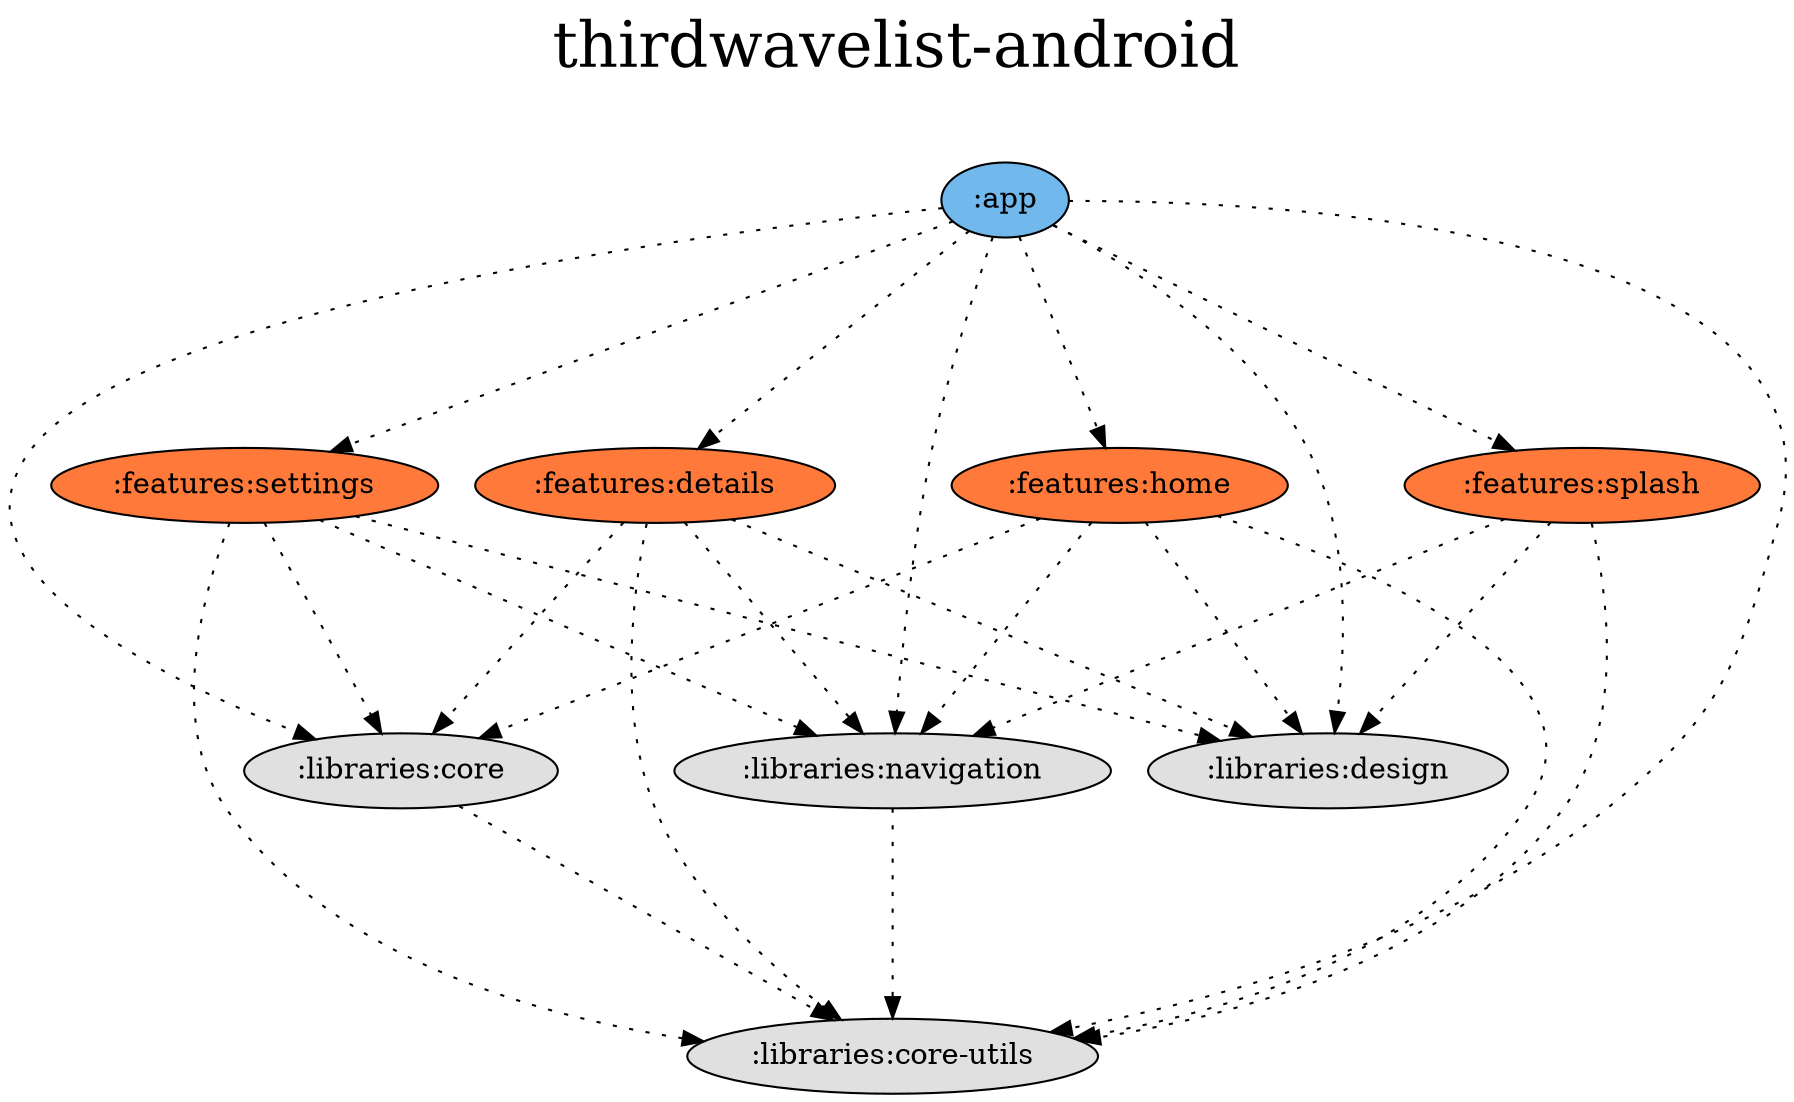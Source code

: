 digraph {
    graph [label = "thirdwavelist-android\n ",labelloc = t,fontsize = 30,ranksep = 1.4];
    node [style = filled, fillcolor = "#bbbbbb"];
    rankdir = TB;

    # Projects

    ":app" [fillcolor = "#71b8ed"];
    ":features:details" [fillcolor = "#ff7a3a"];
    ":features:home" [fillcolor = "#ff7a3a"];
    ":features:settings" [fillcolor = "#ff7a3a"];
    ":features:splash" [fillcolor = "#ff7a3a"];
    ":libraries:core" [fillcolor = "#e0e0e0"];
    ":libraries:core-utils" [fillcolor = "#e0e0e0"];
    ":libraries:design" [fillcolor = "#e0e0e0"];
    ":libraries:navigation" [fillcolor = "#e0e0e0"];

    {rank = same;}

    # Dependencies

    ":app" -> ":libraries:core-utils" [style = dotted]
    ":app" -> ":libraries:core" [style = dotted]
    ":app" -> ":libraries:navigation" [style = dotted]
    ":app" -> ":libraries:design" [style = dotted]
    ":app" -> ":features:splash" [style = dotted]
    ":app" -> ":features:home" [style = dotted]
    ":app" -> ":features:details" [style = dotted]
    ":app" -> ":features:settings" [style = dotted]
    ":features:details" -> ":libraries:core-utils" [style = dotted]
    ":features:details" -> ":libraries:core" [style = dotted, style = dotted]
    ":features:details" -> ":libraries:navigation" [style = dotted]
    ":features:details" -> ":libraries:design" [style = dotted]
    ":features:home" -> ":libraries:core-utils" [style = dotted]
    ":features:home" -> ":libraries:core" [style = dotted, style = dotted]
    ":features:home" -> ":libraries:navigation" [style = dotted]
    ":features:home" -> ":libraries:design" [style = dotted]
    ":features:settings" -> ":libraries:core-utils" [style = dotted]
    ":features:settings" -> ":libraries:core" [style = dotted]
    ":features:settings" -> ":libraries:navigation" [style = dotted]
    ":features:settings" -> ":libraries:design" [style = dotted]
    ":features:splash" -> ":libraries:core-utils" [style = dotted]
    ":features:splash" -> ":libraries:navigation" [style = dotted]
    ":features:splash" -> ":libraries:design" [style = dotted]
    ":libraries:core" -> ":libraries:core-utils" [style = dotted]
    ":libraries:navigation" -> ":libraries:core-utils" [style = dotted]
}
